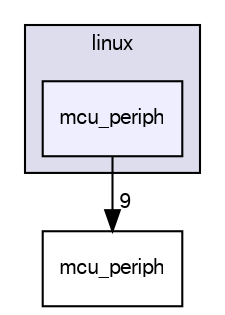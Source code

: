 digraph "sw/airborne/arch/linux/mcu_periph" {
  compound=true
  node [ fontsize="10", fontname="FreeSans"];
  edge [ labelfontsize="10", labelfontname="FreeSans"];
  subgraph clusterdir_92fbf38b8c893a0928a3445a75d0ac01 {
    graph [ bgcolor="#ddddee", pencolor="black", label="linux" fontname="FreeSans", fontsize="10", URL="dir_92fbf38b8c893a0928a3445a75d0ac01.html"]
  dir_7cedabfb4d36d0fdf06823c7fd9084fc [shape=box, label="mcu_periph", style="filled", fillcolor="#eeeeff", pencolor="black", URL="dir_7cedabfb4d36d0fdf06823c7fd9084fc.html"];
  }
  dir_1ca43f6a116d741d80fb1d0555a2b198 [shape=box label="mcu_periph" URL="dir_1ca43f6a116d741d80fb1d0555a2b198.html"];
  dir_7cedabfb4d36d0fdf06823c7fd9084fc->dir_1ca43f6a116d741d80fb1d0555a2b198 [headlabel="9", labeldistance=1.5 headhref="dir_000008_000107.html"];
}

